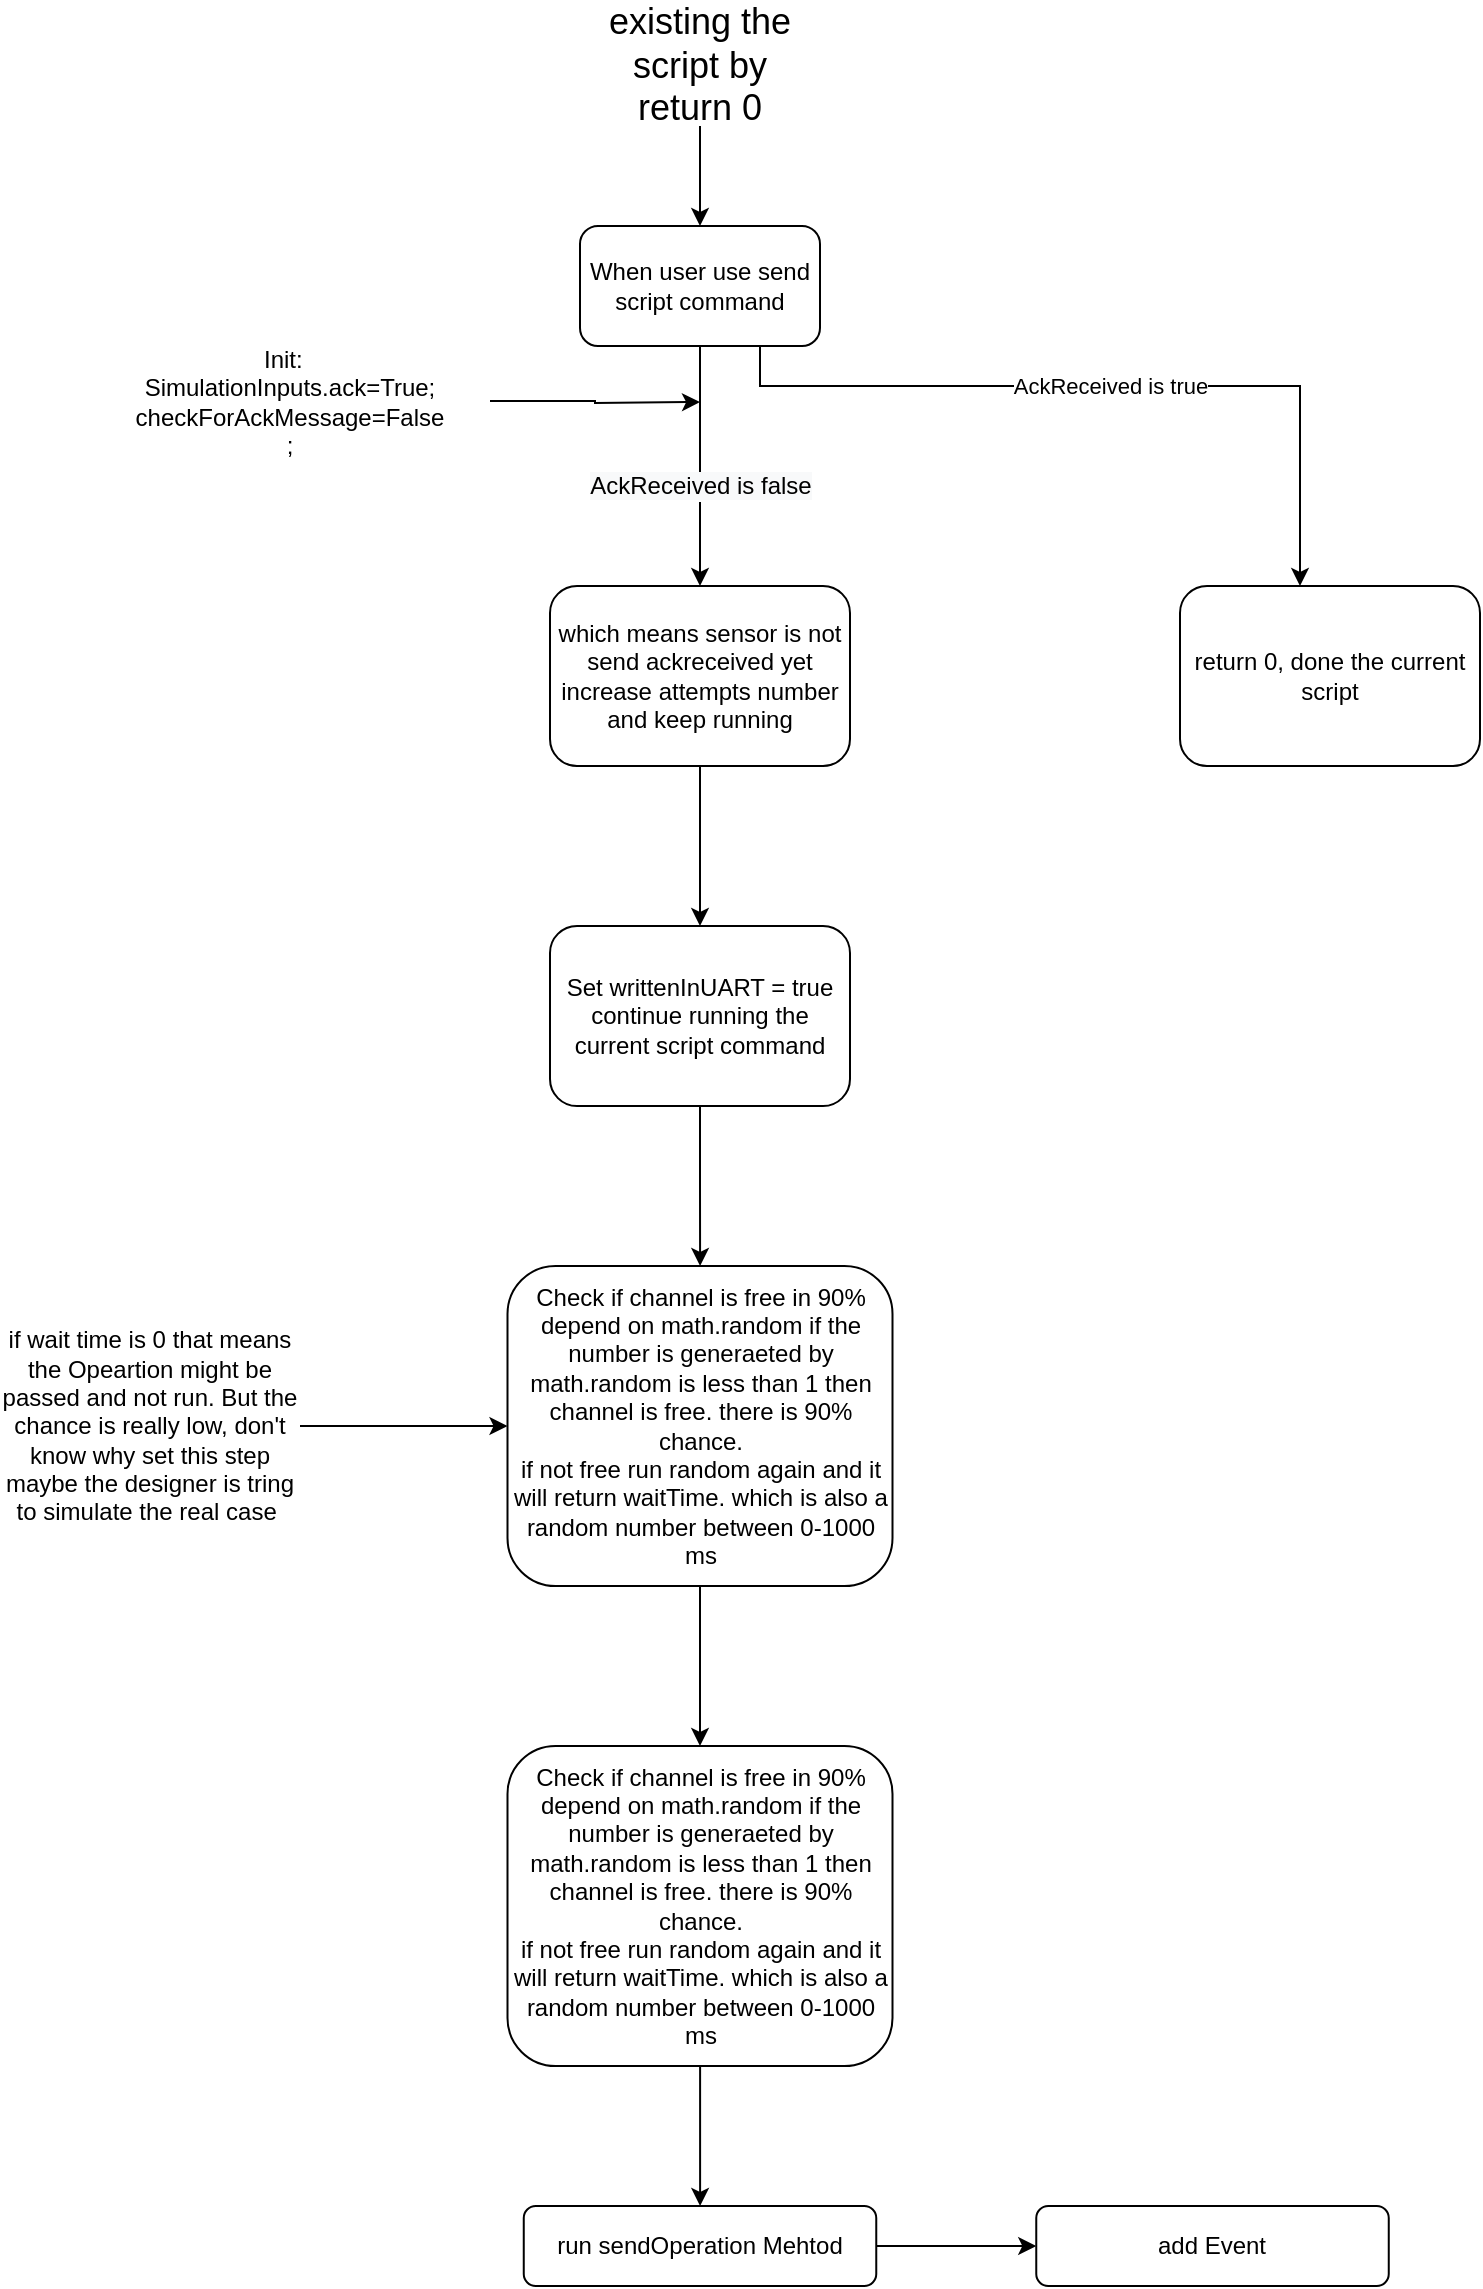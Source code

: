 <mxfile version="12.8.5" type="device"><diagram id="JApNGdO7c2SzQ9TuJhhM" name="Page-1"><mxGraphModel dx="865" dy="808" grid="1" gridSize="10" guides="1" tooltips="1" connect="1" arrows="1" fold="1" page="1" pageScale="1" pageWidth="827" pageHeight="1169" math="0" shadow="0"><root><mxCell id="0"/><mxCell id="1" parent="0"/><mxCell id="A8gV7-93GQS7tblrOQhb-7" value="&lt;span style=&quot;font-size: 12px ; text-align: left ; background-color: rgb(248 , 249 , 250)&quot;&gt;AckReceived is false&lt;/span&gt;" style="edgeStyle=orthogonalEdgeStyle;rounded=0;orthogonalLoop=1;jettySize=auto;html=1;" edge="1" parent="1" source="A8gV7-93GQS7tblrOQhb-1" target="A8gV7-93GQS7tblrOQhb-6"><mxGeometry x="0.167" relative="1" as="geometry"><mxPoint as="offset"/></mxGeometry></mxCell><mxCell id="A8gV7-93GQS7tblrOQhb-43" value="AckReceived is true" style="edgeStyle=orthogonalEdgeStyle;rounded=0;orthogonalLoop=1;jettySize=auto;html=1;" edge="1" parent="1" target="A8gV7-93GQS7tblrOQhb-42"><mxGeometry relative="1" as="geometry"><mxPoint x="430" y="190" as="sourcePoint"/><Array as="points"><mxPoint x="430" y="210"/><mxPoint x="700" y="210"/></Array></mxGeometry></mxCell><mxCell id="A8gV7-93GQS7tblrOQhb-1" value="When user use send script command" style="rounded=1;whiteSpace=wrap;html=1;" vertex="1" parent="1"><mxGeometry x="340" y="130" width="120" height="60" as="geometry"/></mxCell><mxCell id="A8gV7-93GQS7tblrOQhb-42" value="return 0, done the current script" style="rounded=1;whiteSpace=wrap;html=1;" vertex="1" parent="1"><mxGeometry x="640" y="310" width="150" height="90" as="geometry"/></mxCell><mxCell id="A8gV7-93GQS7tblrOQhb-44" value="" style="edgeStyle=orthogonalEdgeStyle;rounded=0;orthogonalLoop=1;jettySize=auto;html=1;" edge="1" parent="1" source="A8gV7-93GQS7tblrOQhb-6" target="A8gV7-93GQS7tblrOQhb-18"><mxGeometry relative="1" as="geometry"/></mxCell><mxCell id="A8gV7-93GQS7tblrOQhb-6" value="which means sensor is not send ackreceived yet&lt;br&gt;increase attempts number&lt;br&gt;and keep running" style="rounded=1;whiteSpace=wrap;html=1;" vertex="1" parent="1"><mxGeometry x="325" y="310" width="150" height="90" as="geometry"/></mxCell><mxCell id="A8gV7-93GQS7tblrOQhb-21" value="" style="edgeStyle=orthogonalEdgeStyle;rounded=0;orthogonalLoop=1;jettySize=auto;html=1;" edge="1" parent="1" source="A8gV7-93GQS7tblrOQhb-18" target="A8gV7-93GQS7tblrOQhb-20"><mxGeometry relative="1" as="geometry"/></mxCell><mxCell id="A8gV7-93GQS7tblrOQhb-18" value="Set writtenInUART = true&lt;br&gt;continue running the current script command" style="rounded=1;whiteSpace=wrap;html=1;" vertex="1" parent="1"><mxGeometry x="325" y="480" width="150" height="90" as="geometry"/></mxCell><mxCell id="A8gV7-93GQS7tblrOQhb-33" value="" style="edgeStyle=orthogonalEdgeStyle;rounded=0;orthogonalLoop=1;jettySize=auto;html=1;" edge="1" parent="1" source="A8gV7-93GQS7tblrOQhb-20" target="A8gV7-93GQS7tblrOQhb-32"><mxGeometry relative="1" as="geometry"/></mxCell><mxCell id="A8gV7-93GQS7tblrOQhb-20" value="Check if channel is free in 90%&lt;br&gt;depend on math.random if the number is generaeted by math.random is less than 1 then channel is free. there is 90% chance.&lt;br&gt;if not free run random again and it will return waitTime. which is also a random number between 0-1000 ms" style="rounded=1;whiteSpace=wrap;html=1;" vertex="1" parent="1"><mxGeometry x="303.75" y="650" width="192.5" height="160" as="geometry"/></mxCell><mxCell id="A8gV7-93GQS7tblrOQhb-46" value="" style="edgeStyle=orthogonalEdgeStyle;rounded=0;orthogonalLoop=1;jettySize=auto;html=1;" edge="1" parent="1" source="A8gV7-93GQS7tblrOQhb-32" target="A8gV7-93GQS7tblrOQhb-45"><mxGeometry relative="1" as="geometry"/></mxCell><mxCell id="A8gV7-93GQS7tblrOQhb-32" value="Check if channel is free in 90%&lt;br&gt;depend on math.random if the number is generaeted by math.random is less than 1 then channel is free. there is 90% chance.&lt;br&gt;if not free run random again and it will return waitTime. which is also a random number between 0-1000 ms" style="rounded=1;whiteSpace=wrap;html=1;" vertex="1" parent="1"><mxGeometry x="303.75" y="890" width="192.5" height="160" as="geometry"/></mxCell><mxCell id="A8gV7-93GQS7tblrOQhb-48" value="" style="edgeStyle=orthogonalEdgeStyle;rounded=0;orthogonalLoop=1;jettySize=auto;html=1;" edge="1" parent="1" source="A8gV7-93GQS7tblrOQhb-45" target="A8gV7-93GQS7tblrOQhb-47"><mxGeometry relative="1" as="geometry"/></mxCell><mxCell id="A8gV7-93GQS7tblrOQhb-45" value="run sendOperation Mehtod" style="rounded=1;whiteSpace=wrap;html=1;" vertex="1" parent="1"><mxGeometry x="311.88" y="1120" width="176.25" height="40" as="geometry"/></mxCell><mxCell id="A8gV7-93GQS7tblrOQhb-47" value="add Event" style="rounded=1;whiteSpace=wrap;html=1;" vertex="1" parent="1"><mxGeometry x="568.13" y="1120" width="176.25" height="40" as="geometry"/></mxCell><mxCell id="A8gV7-93GQS7tblrOQhb-17" value="" style="edgeStyle=orthogonalEdgeStyle;rounded=0;orthogonalLoop=1;jettySize=auto;html=1;" edge="1" parent="1" source="A8gV7-93GQS7tblrOQhb-15"><mxGeometry relative="1" as="geometry"><mxPoint x="400" y="218" as="targetPoint"/></mxGeometry></mxCell><mxCell id="A8gV7-93GQS7tblrOQhb-15" value="Init:&amp;nbsp;&amp;nbsp;&lt;br&gt;SimulationInputs.ack=True;&lt;br&gt;checkForAckMessage=False&lt;br&gt;;" style="text;html=1;strokeColor=none;fillColor=none;align=center;verticalAlign=middle;whiteSpace=wrap;rounded=0;" vertex="1" parent="1"><mxGeometry x="95" y="180" width="200" height="75" as="geometry"/></mxCell><mxCell id="A8gV7-93GQS7tblrOQhb-28" value="" style="edgeStyle=orthogonalEdgeStyle;rounded=0;orthogonalLoop=1;jettySize=auto;html=1;entryX=0.5;entryY=0;entryDx=0;entryDy=0;" edge="1" parent="1" source="A8gV7-93GQS7tblrOQhb-26" target="A8gV7-93GQS7tblrOQhb-1"><mxGeometry relative="1" as="geometry"><mxPoint x="400" y="110" as="targetPoint"/></mxGeometry></mxCell><mxCell id="A8gV7-93GQS7tblrOQhb-26" value="&lt;font style=&quot;font-size: 18px&quot;&gt;existing the script by return 0&lt;/font&gt;" style="text;html=1;strokeColor=none;fillColor=none;align=center;verticalAlign=middle;whiteSpace=wrap;rounded=0;" vertex="1" parent="1"><mxGeometry x="345" y="20" width="110" height="60" as="geometry"/></mxCell><mxCell id="A8gV7-93GQS7tblrOQhb-31" value="" style="edgeStyle=orthogonalEdgeStyle;rounded=0;orthogonalLoop=1;jettySize=auto;html=1;entryX=0;entryY=0.5;entryDx=0;entryDy=0;" edge="1" parent="1" source="A8gV7-93GQS7tblrOQhb-29" target="A8gV7-93GQS7tblrOQhb-20"><mxGeometry relative="1" as="geometry"><mxPoint x="280" y="720" as="targetPoint"/></mxGeometry></mxCell><mxCell id="A8gV7-93GQS7tblrOQhb-29" value="if wait time is 0 that means the Opeartion might be passed and not run. But the chance is really low, don't know why set this step maybe the designer is tring to simulate the real case&amp;nbsp;" style="text;html=1;strokeColor=none;fillColor=none;align=center;verticalAlign=middle;whiteSpace=wrap;rounded=0;" vertex="1" parent="1"><mxGeometry x="50" y="660" width="150" height="140" as="geometry"/></mxCell></root></mxGraphModel></diagram></mxfile>